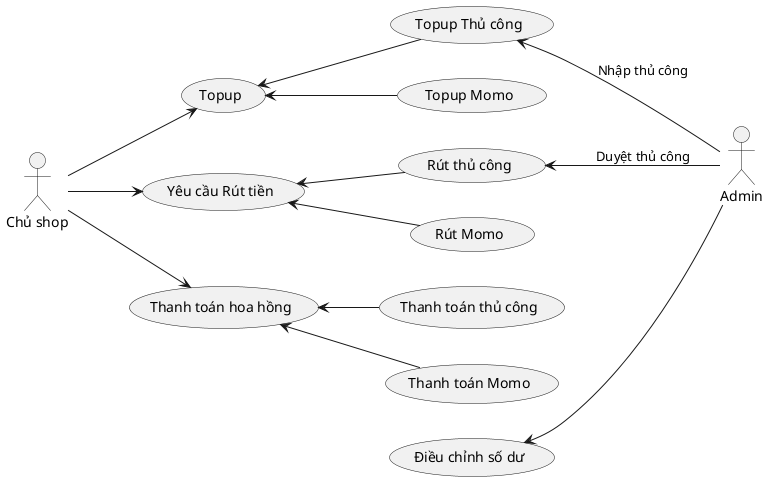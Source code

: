 @startuml

actor "Chủ shop" as Member
actor "Admin" as Admin

left to right direction
usecase "Topup" as Topup
usecase "Topup Thủ công" as TopupManual
usecase "Topup Momo" as TopupMomo
usecase "Yêu cầu Rút tiền" as Withdraw
usecase "Rút thủ công" as WithdrawManual
usecase "Rút Momo" as WithdrawMomo
usecase "Thanh toán hoa hồng" as DisburseCommission
usecase "Thanh toán thủ công" as DisburseCommissionManual
usecase "Thanh toán Momo" as DisburseCommissionMomo
usecase "Điều chỉnh số dư" as AdjustBalance

Member --> Topup
Member --> Withdraw
Member --> DisburseCommission
Topup <-- TopupManual
Topup <-- TopupMomo
Withdraw <-- WithdrawManual
Withdraw <-- WithdrawMomo
DisburseCommission <-- DisburseCommissionManual
DisburseCommission <-- DisburseCommissionMomo
TopupManual <-- Admin: Nhập thủ công
WithdrawManual <-- Admin: Duyệt thủ công
AdjustBalance <-- Admin


@enduml